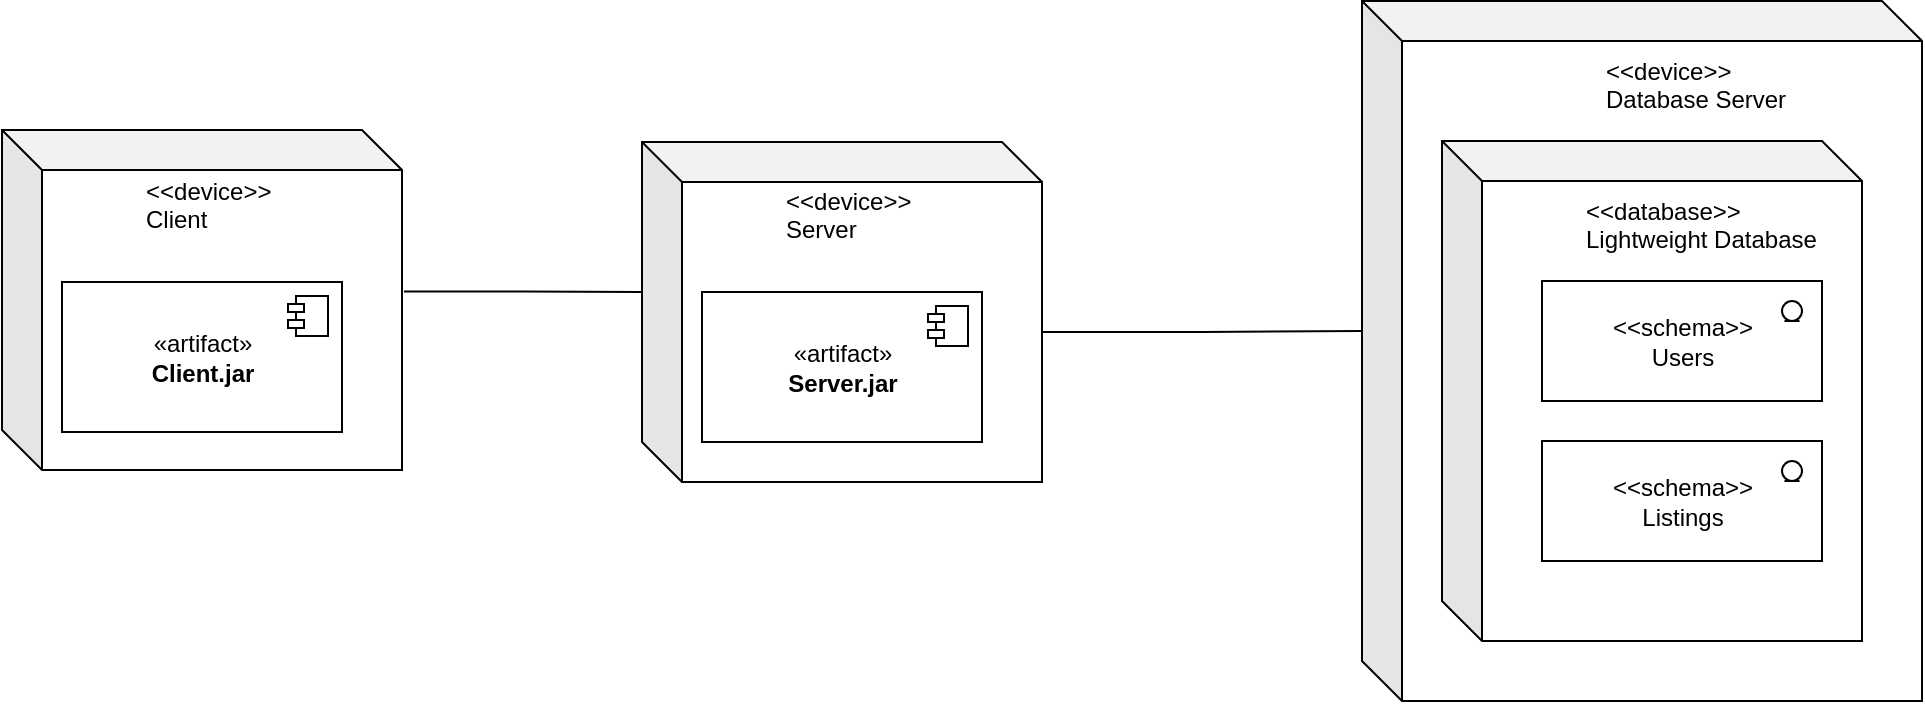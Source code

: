 <mxfile version="12.1.7" type="device" pages="1"><diagram id="l-yLa8lRx93TGpaQZuUL" name="Page-1"><mxGraphModel dx="1096" dy="784" grid="1" gridSize="10" guides="1" tooltips="1" connect="1" arrows="1" fold="1" page="1" pageScale="1" pageWidth="1100" pageHeight="850" math="0" shadow="0"><root><mxCell id="0"/><mxCell id="1" parent="0"/><mxCell id="jkEpR-2LHT5bAcCJtGmk-18" style="edgeStyle=orthogonalEdgeStyle;rounded=0;orthogonalLoop=1;jettySize=auto;html=1;exitX=0;exitY=0;exitDx=200;exitDy=95;exitPerimeter=0;entryX=0;entryY=0;entryDx=0;entryDy=165;entryPerimeter=0;endArrow=none;endFill=0;" edge="1" parent="1" source="jiKVsCCYxJFUVZLppXZu-1" target="jiKVsCCYxJFUVZLppXZu-3"><mxGeometry relative="1" as="geometry"/></mxCell><mxCell id="jiKVsCCYxJFUVZLppXZu-1" value="" style="shape=cube;whiteSpace=wrap;html=1;boundedLbl=1;backgroundOutline=1;darkOpacity=0.05;darkOpacity2=0.1;" parent="1" vertex="1"><mxGeometry x="410" y="280" width="200" height="170" as="geometry"/></mxCell><mxCell id="jiKVsCCYxJFUVZLppXZu-3" value="" style="shape=cube;whiteSpace=wrap;html=1;boundedLbl=1;backgroundOutline=1;darkOpacity=0.05;darkOpacity2=0.1;" parent="1" vertex="1"><mxGeometry x="770" y="209.5" width="280" height="350" as="geometry"/></mxCell><mxCell id="jkEpR-2LHT5bAcCJtGmk-1" value="&amp;lt;&amp;lt;device&amp;gt;&amp;gt;&lt;br&gt;Database Server" style="text;html=1;resizable=0;points=[];autosize=1;align=left;verticalAlign=top;spacingTop=-4;" vertex="1" parent="1"><mxGeometry x="890" y="234.5" width="110" height="30" as="geometry"/></mxCell><mxCell id="jkEpR-2LHT5bAcCJtGmk-2" value="" style="shape=cube;whiteSpace=wrap;html=1;boundedLbl=1;backgroundOutline=1;darkOpacity=0.05;darkOpacity2=0.1;" vertex="1" parent="1"><mxGeometry x="810" y="279.5" width="210" height="250" as="geometry"/></mxCell><mxCell id="jkEpR-2LHT5bAcCJtGmk-3" value="&amp;lt;&amp;lt;database&amp;gt;&amp;gt;&lt;br&gt;Lightweight Database" style="text;html=1;resizable=0;points=[];autosize=1;align=left;verticalAlign=top;spacingTop=-4;" vertex="1" parent="1"><mxGeometry x="880" y="304.5" width="130" height="30" as="geometry"/></mxCell><mxCell id="jkEpR-2LHT5bAcCJtGmk-4" value="&amp;lt;&amp;lt;schema&amp;gt;&amp;gt;&lt;br&gt;Users" style="html=1;" vertex="1" parent="1"><mxGeometry x="860" y="349.5" width="140" height="60" as="geometry"/></mxCell><mxCell id="jkEpR-2LHT5bAcCJtGmk-5" value="&amp;lt;&amp;lt;schema&amp;gt;&amp;gt;&lt;br&gt;Listings" style="html=1;" vertex="1" parent="1"><mxGeometry x="860" y="429.5" width="140" height="60" as="geometry"/></mxCell><mxCell id="jkEpR-2LHT5bAcCJtGmk-6" value="" style="ellipse;shape=umlEntity;whiteSpace=wrap;html=1;" vertex="1" parent="1"><mxGeometry x="980" y="359.5" width="10" height="10" as="geometry"/></mxCell><mxCell id="jkEpR-2LHT5bAcCJtGmk-9" value="" style="ellipse;shape=umlEntity;whiteSpace=wrap;html=1;" vertex="1" parent="1"><mxGeometry x="980" y="439.5" width="10" height="10" as="geometry"/></mxCell><mxCell id="jkEpR-2LHT5bAcCJtGmk-10" value="&amp;lt;&amp;lt;device&amp;gt;&amp;gt;&lt;br&gt;Server" style="text;html=1;resizable=0;points=[];autosize=1;align=left;verticalAlign=top;spacingTop=-4;" vertex="1" parent="1"><mxGeometry x="480" y="300" width="80" height="30" as="geometry"/></mxCell><mxCell id="jkEpR-2LHT5bAcCJtGmk-11" value="«artifact»&lt;br&gt;&lt;b&gt;Server.jar&lt;/b&gt;" style="html=1;" vertex="1" parent="1"><mxGeometry x="440" y="355" width="140" height="75" as="geometry"/></mxCell><mxCell id="jkEpR-2LHT5bAcCJtGmk-12" value="" style="shape=component;jettyWidth=8;jettyHeight=4;" vertex="1" parent="jkEpR-2LHT5bAcCJtGmk-11"><mxGeometry x="1" width="20" height="20" relative="1" as="geometry"><mxPoint x="-27" y="7" as="offset"/></mxGeometry></mxCell><mxCell id="jkEpR-2LHT5bAcCJtGmk-17" style="edgeStyle=orthogonalEdgeStyle;rounded=0;orthogonalLoop=1;jettySize=auto;html=1;exitX=1.005;exitY=0.475;exitDx=0;exitDy=0;exitPerimeter=0;entryX=0;entryY=0;entryDx=0;entryDy=75;entryPerimeter=0;endArrow=none;endFill=0;" edge="1" parent="1" source="jkEpR-2LHT5bAcCJtGmk-13" target="jiKVsCCYxJFUVZLppXZu-1"><mxGeometry relative="1" as="geometry"/></mxCell><mxCell id="jkEpR-2LHT5bAcCJtGmk-13" value="" style="shape=cube;whiteSpace=wrap;html=1;boundedLbl=1;backgroundOutline=1;darkOpacity=0.05;darkOpacity2=0.1;" vertex="1" parent="1"><mxGeometry x="90" y="274" width="200" height="170" as="geometry"/></mxCell><mxCell id="jkEpR-2LHT5bAcCJtGmk-14" value="«artifact»&lt;br&gt;&lt;b&gt;Client.jar&lt;/b&gt;" style="html=1;" vertex="1" parent="1"><mxGeometry x="120" y="350" width="140" height="75" as="geometry"/></mxCell><mxCell id="jkEpR-2LHT5bAcCJtGmk-15" value="" style="shape=component;jettyWidth=8;jettyHeight=4;" vertex="1" parent="jkEpR-2LHT5bAcCJtGmk-14"><mxGeometry x="1" width="20" height="20" relative="1" as="geometry"><mxPoint x="-27" y="7" as="offset"/></mxGeometry></mxCell><mxCell id="jkEpR-2LHT5bAcCJtGmk-16" value="&amp;lt;&amp;lt;device&amp;gt;&amp;gt;&lt;br&gt;Client" style="text;html=1;resizable=0;points=[];autosize=1;align=left;verticalAlign=top;spacingTop=-4;" vertex="1" parent="1"><mxGeometry x="160" y="295" width="80" height="30" as="geometry"/></mxCell></root></mxGraphModel></diagram></mxfile>